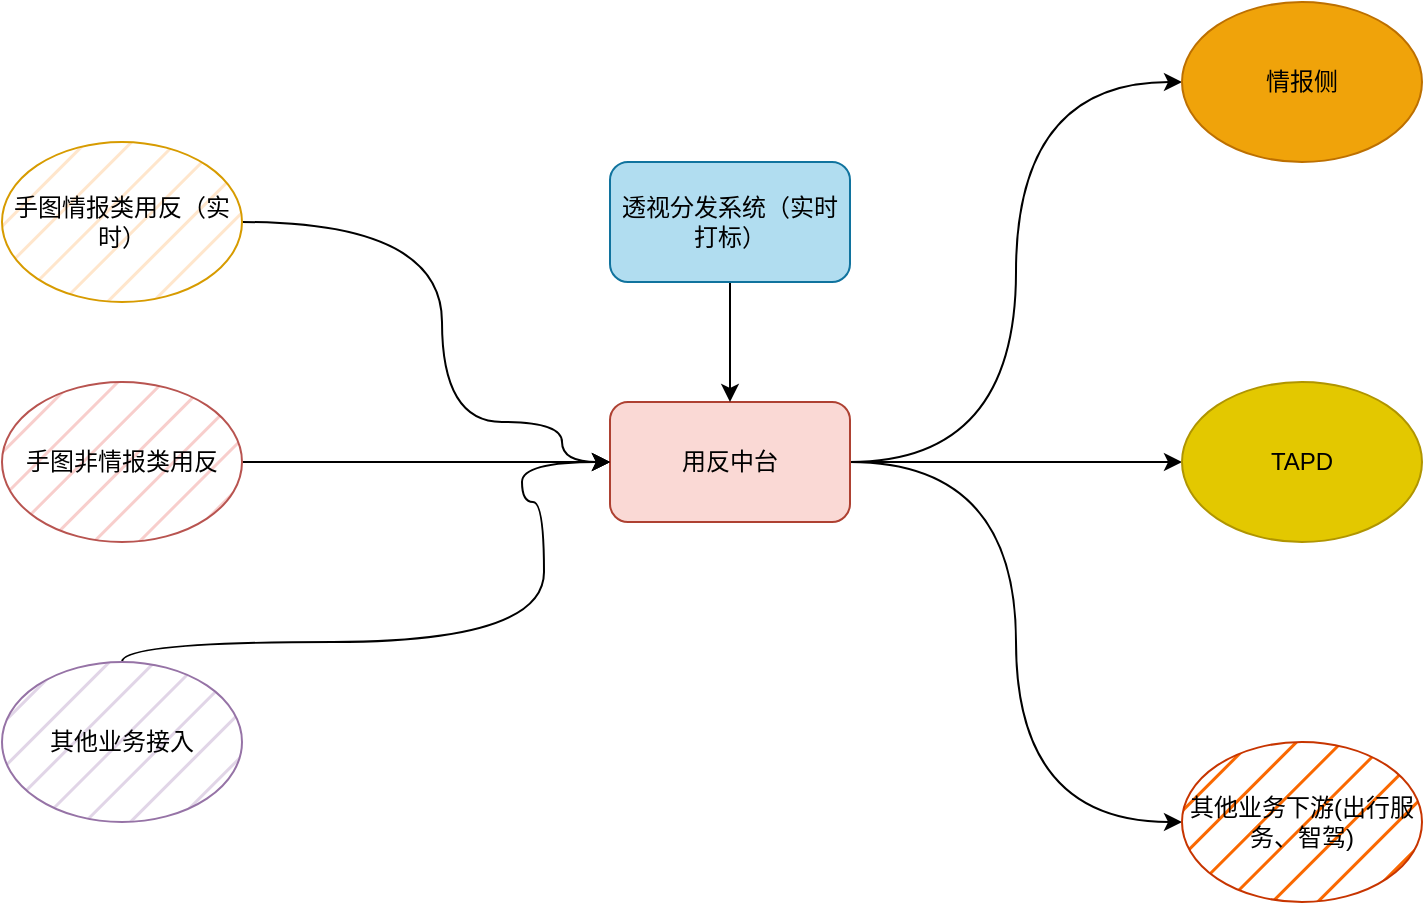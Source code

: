 <mxfile version="24.0.4" type="github">
  <diagram id="C5RBs43oDa-KdzZeNtuy" name="Page-1">
    <mxGraphModel dx="1306" dy="826" grid="1" gridSize="10" guides="1" tooltips="1" connect="1" arrows="1" fold="1" page="1" pageScale="1" pageWidth="827" pageHeight="1169" math="0" shadow="0">
      <root>
        <mxCell id="WIyWlLk6GJQsqaUBKTNV-0" />
        <mxCell id="WIyWlLk6GJQsqaUBKTNV-1" parent="WIyWlLk6GJQsqaUBKTNV-0" />
        <mxCell id="tU5vKQ5grbKSsCav6S9T-14" style="edgeStyle=orthogonalEdgeStyle;rounded=0;orthogonalLoop=1;jettySize=auto;html=1;entryX=0;entryY=0.5;entryDx=0;entryDy=0;curved=1;" edge="1" parent="WIyWlLk6GJQsqaUBKTNV-1" source="tU5vKQ5grbKSsCav6S9T-0" target="tU5vKQ5grbKSsCav6S9T-11">
          <mxGeometry relative="1" as="geometry" />
        </mxCell>
        <mxCell id="tU5vKQ5grbKSsCav6S9T-15" style="edgeStyle=orthogonalEdgeStyle;rounded=0;orthogonalLoop=1;jettySize=auto;html=1;entryX=0;entryY=0.5;entryDx=0;entryDy=0;curved=1;" edge="1" parent="WIyWlLk6GJQsqaUBKTNV-1" source="tU5vKQ5grbKSsCav6S9T-0" target="tU5vKQ5grbKSsCav6S9T-12">
          <mxGeometry relative="1" as="geometry" />
        </mxCell>
        <mxCell id="tU5vKQ5grbKSsCav6S9T-16" style="edgeStyle=orthogonalEdgeStyle;rounded=0;orthogonalLoop=1;jettySize=auto;html=1;entryX=0;entryY=0.5;entryDx=0;entryDy=0;curved=1;" edge="1" parent="WIyWlLk6GJQsqaUBKTNV-1" source="tU5vKQ5grbKSsCav6S9T-0" target="tU5vKQ5grbKSsCav6S9T-13">
          <mxGeometry relative="1" as="geometry" />
        </mxCell>
        <mxCell id="tU5vKQ5grbKSsCav6S9T-0" value="用反中台" style="rounded=1;whiteSpace=wrap;html=1;fillColor=#fad9d5;strokeColor=#ae4132;" vertex="1" parent="WIyWlLk6GJQsqaUBKTNV-1">
          <mxGeometry x="414" y="350" width="120" height="60" as="geometry" />
        </mxCell>
        <mxCell id="tU5vKQ5grbKSsCav6S9T-4" style="edgeStyle=orthogonalEdgeStyle;rounded=0;orthogonalLoop=1;jettySize=auto;html=1;exitX=1;exitY=0.5;exitDx=0;exitDy=0;entryX=0;entryY=0.5;entryDx=0;entryDy=0;curved=1;" edge="1" parent="WIyWlLk6GJQsqaUBKTNV-1" source="tU5vKQ5grbKSsCav6S9T-1" target="tU5vKQ5grbKSsCav6S9T-0">
          <mxGeometry relative="1" as="geometry">
            <Array as="points">
              <mxPoint x="330" y="260" />
              <mxPoint x="330" y="360" />
              <mxPoint x="390" y="360" />
              <mxPoint x="390" y="380" />
            </Array>
          </mxGeometry>
        </mxCell>
        <mxCell id="tU5vKQ5grbKSsCav6S9T-1" value="手图情报类用反（实时）" style="ellipse;whiteSpace=wrap;html=1;fillColor=#ffe6cc;strokeColor=#d79b00;fillStyle=hatch;gradientColor=none;" vertex="1" parent="WIyWlLk6GJQsqaUBKTNV-1">
          <mxGeometry x="110" y="220" width="120" height="80" as="geometry" />
        </mxCell>
        <mxCell id="tU5vKQ5grbKSsCav6S9T-5" style="edgeStyle=orthogonalEdgeStyle;rounded=0;orthogonalLoop=1;jettySize=auto;html=1;exitX=1;exitY=0.5;exitDx=0;exitDy=0;entryX=0;entryY=0.5;entryDx=0;entryDy=0;curved=1;" edge="1" parent="WIyWlLk6GJQsqaUBKTNV-1" source="tU5vKQ5grbKSsCav6S9T-2" target="tU5vKQ5grbKSsCav6S9T-0">
          <mxGeometry relative="1" as="geometry" />
        </mxCell>
        <mxCell id="tU5vKQ5grbKSsCav6S9T-2" value="手图非情报类用反" style="ellipse;whiteSpace=wrap;html=1;fillColor=#f8cecc;strokeColor=#b85450;gradientColor=none;fillStyle=hatch;" vertex="1" parent="WIyWlLk6GJQsqaUBKTNV-1">
          <mxGeometry x="110" y="340" width="120" height="80" as="geometry" />
        </mxCell>
        <mxCell id="tU5vKQ5grbKSsCav6S9T-6" style="edgeStyle=orthogonalEdgeStyle;rounded=0;orthogonalLoop=1;jettySize=auto;html=1;curved=1;entryX=0;entryY=0.5;entryDx=0;entryDy=0;" edge="1" parent="WIyWlLk6GJQsqaUBKTNV-1" source="tU5vKQ5grbKSsCav6S9T-3" target="tU5vKQ5grbKSsCav6S9T-0">
          <mxGeometry relative="1" as="geometry">
            <mxPoint x="380" y="380" as="targetPoint" />
            <Array as="points">
              <mxPoint x="170" y="470" />
              <mxPoint x="381" y="470" />
              <mxPoint x="381" y="400" />
              <mxPoint x="370" y="400" />
              <mxPoint x="370" y="380" />
            </Array>
          </mxGeometry>
        </mxCell>
        <mxCell id="tU5vKQ5grbKSsCav6S9T-3" value="其他业务接入" style="ellipse;whiteSpace=wrap;html=1;fillStyle=hatch;fillColor=#e1d5e7;strokeColor=#9673a6;" vertex="1" parent="WIyWlLk6GJQsqaUBKTNV-1">
          <mxGeometry x="110" y="480" width="120" height="80" as="geometry" />
        </mxCell>
        <mxCell id="tU5vKQ5grbKSsCav6S9T-17" style="edgeStyle=orthogonalEdgeStyle;rounded=0;orthogonalLoop=1;jettySize=auto;html=1;exitX=0.5;exitY=1;exitDx=0;exitDy=0;entryX=0.5;entryY=0;entryDx=0;entryDy=0;" edge="1" parent="WIyWlLk6GJQsqaUBKTNV-1" source="tU5vKQ5grbKSsCav6S9T-7" target="tU5vKQ5grbKSsCav6S9T-0">
          <mxGeometry relative="1" as="geometry" />
        </mxCell>
        <mxCell id="tU5vKQ5grbKSsCav6S9T-7" value="透视分发系统（实时打标）" style="rounded=1;whiteSpace=wrap;html=1;fillColor=#b1ddf0;strokeColor=#10739e;" vertex="1" parent="WIyWlLk6GJQsqaUBKTNV-1">
          <mxGeometry x="414" y="230" width="120" height="60" as="geometry" />
        </mxCell>
        <mxCell id="tU5vKQ5grbKSsCav6S9T-11" value="情报侧" style="ellipse;whiteSpace=wrap;html=1;fillColor=#f0a30a;fontColor=#000000;strokeColor=#BD7000;" vertex="1" parent="WIyWlLk6GJQsqaUBKTNV-1">
          <mxGeometry x="700" y="150" width="120" height="80" as="geometry" />
        </mxCell>
        <mxCell id="tU5vKQ5grbKSsCav6S9T-12" value="TAPD" style="ellipse;whiteSpace=wrap;html=1;fillColor=#e3c800;fontColor=#000000;strokeColor=#B09500;" vertex="1" parent="WIyWlLk6GJQsqaUBKTNV-1">
          <mxGeometry x="700" y="340" width="120" height="80" as="geometry" />
        </mxCell>
        <mxCell id="tU5vKQ5grbKSsCav6S9T-13" value="其他业务下游(出行服务、智驾)" style="ellipse;whiteSpace=wrap;html=1;fillColor=#fa6800;fontColor=#000000;strokeColor=#C73500;fillStyle=hatch;" vertex="1" parent="WIyWlLk6GJQsqaUBKTNV-1">
          <mxGeometry x="700" y="520" width="120" height="80" as="geometry" />
        </mxCell>
      </root>
    </mxGraphModel>
  </diagram>
</mxfile>

